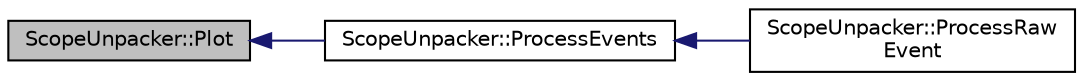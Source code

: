 digraph "ScopeUnpacker::Plot"
{
  edge [fontname="Helvetica",fontsize="10",labelfontname="Helvetica",labelfontsize="10"];
  node [fontname="Helvetica",fontsize="10",shape=record];
  rankdir="LR";
  Node1 [label="ScopeUnpacker::Plot",height=0.2,width=0.4,color="black", fillcolor="grey75", style="filled", fontcolor="black"];
  Node1 -> Node2 [dir="back",color="midnightblue",fontsize="10",style="solid",fontname="Helvetica"];
  Node2 [label="ScopeUnpacker::ProcessEvents",height=0.2,width=0.4,color="black", fillcolor="white", style="filled",URL="$d0/d1e/class_scope_unpacker.html#a6f396dfd3e7a0c25de3d0919a1791a11"];
  Node2 -> Node3 [dir="back",color="midnightblue",fontsize="10",style="solid",fontname="Helvetica"];
  Node3 [label="ScopeUnpacker::ProcessRaw\lEvent",height=0.2,width=0.4,color="black", fillcolor="white", style="filled",URL="$d0/d1e/class_scope_unpacker.html#a72f39d42058753f97fd4499fd6b2b79f"];
}
